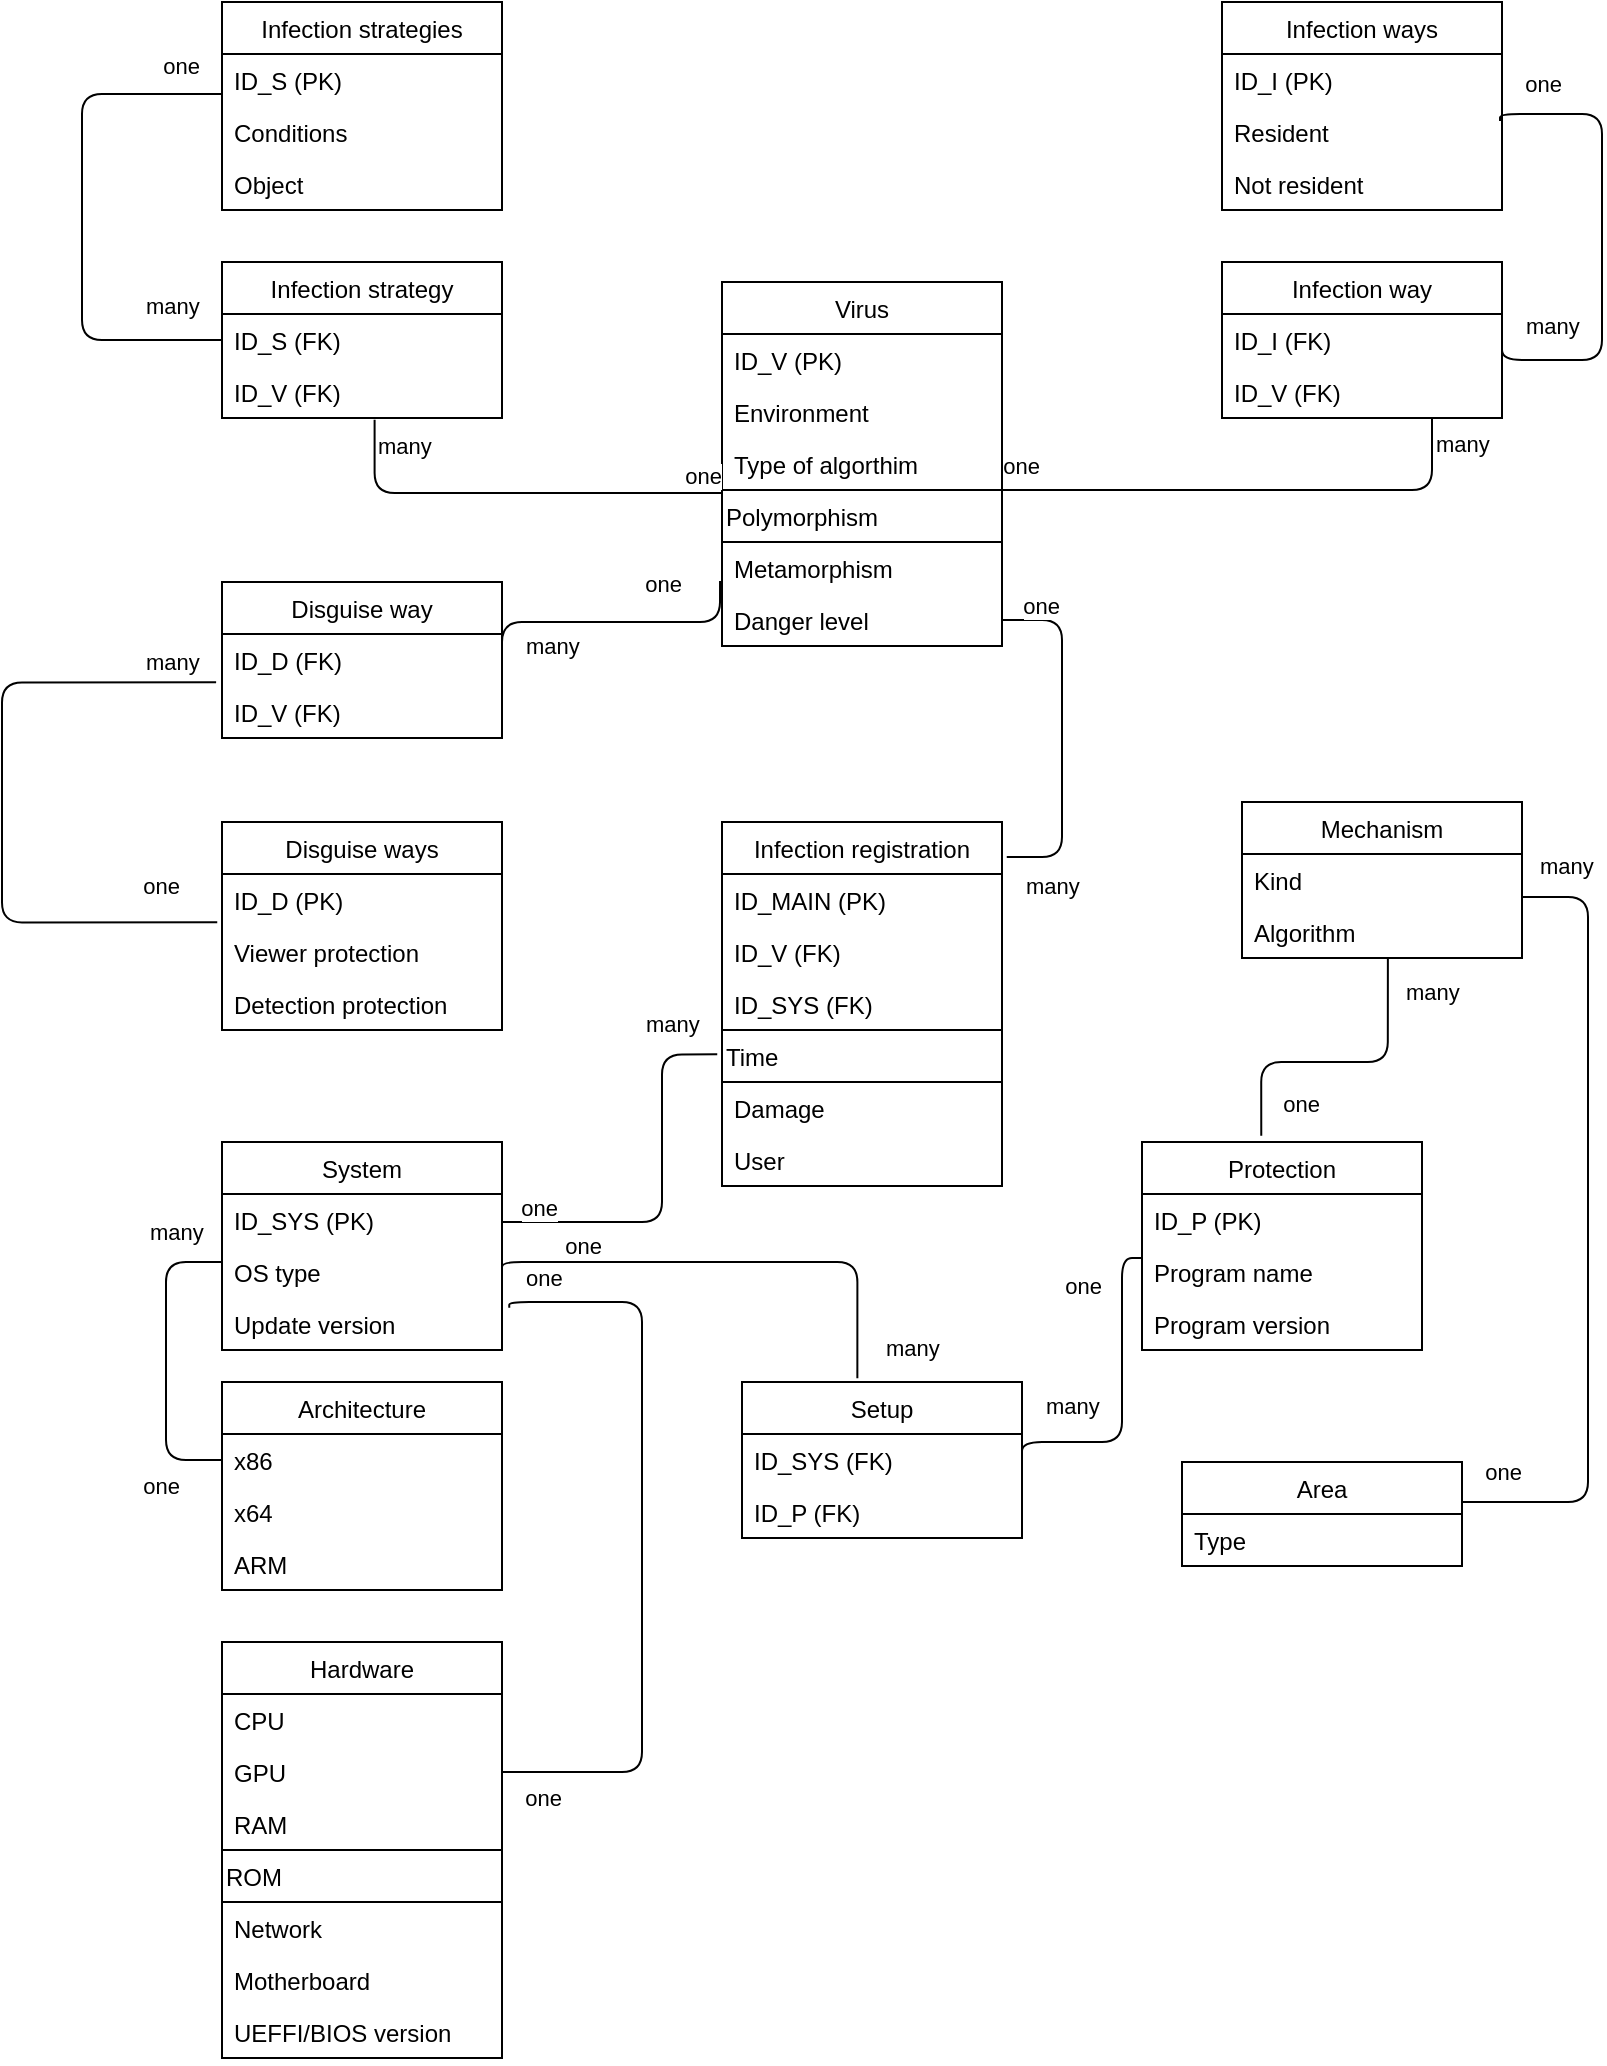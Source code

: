 <mxfile version="14.4.3" type="github">
  <diagram name="Page-1" id="efa7a0a1-bf9b-a30e-e6df-94a7791c09e9">
    <mxGraphModel dx="1730" dy="967" grid="1" gridSize="10" guides="1" tooltips="1" connect="1" arrows="1" fold="1" page="1" pageScale="1" pageWidth="826" pageHeight="1169" background="#ffffff" math="0" shadow="0">
      <root>
        <mxCell id="0" />
        <mxCell id="1" parent="0" />
        <mxCell id="V5x3GfwoTtwcRLhxdQHw-114" value="Virus" style="swimlane;fontStyle=0;childLayout=stackLayout;horizontal=1;startSize=26;fillColor=none;horizontalStack=0;resizeParent=1;resizeParentMax=0;resizeLast=0;collapsible=1;marginBottom=0;" vertex="1" parent="1">
          <mxGeometry x="370" y="250" width="140" height="182" as="geometry">
            <mxRectangle x="370" y="250" width="60" height="26" as="alternateBounds" />
          </mxGeometry>
        </mxCell>
        <mxCell id="V5x3GfwoTtwcRLhxdQHw-115" value="ID_V (PK)" style="text;strokeColor=none;fillColor=none;align=left;verticalAlign=top;spacingLeft=4;spacingRight=4;overflow=hidden;rotatable=0;points=[[0,0.5],[1,0.5]];portConstraint=eastwest;" vertex="1" parent="V5x3GfwoTtwcRLhxdQHw-114">
          <mxGeometry y="26" width="140" height="26" as="geometry" />
        </mxCell>
        <mxCell id="V5x3GfwoTtwcRLhxdQHw-116" value="Environment" style="text;strokeColor=none;fillColor=none;align=left;verticalAlign=top;spacingLeft=4;spacingRight=4;overflow=hidden;rotatable=0;points=[[0,0.5],[1,0.5]];portConstraint=eastwest;" vertex="1" parent="V5x3GfwoTtwcRLhxdQHw-114">
          <mxGeometry y="52" width="140" height="26" as="geometry" />
        </mxCell>
        <mxCell id="V5x3GfwoTtwcRLhxdQHw-117" value="Type of algorthim" style="text;strokeColor=none;fillColor=none;align=left;verticalAlign=top;spacingLeft=4;spacingRight=4;overflow=hidden;rotatable=0;points=[[0,0.5],[1,0.5]];portConstraint=eastwest;" vertex="1" parent="V5x3GfwoTtwcRLhxdQHw-114">
          <mxGeometry y="78" width="140" height="26" as="geometry" />
        </mxCell>
        <mxCell id="V5x3GfwoTtwcRLhxdQHw-142" value="Polymorphism" style="swimlane;fontStyle=0;childLayout=stackLayout;horizontal=1;startSize=26;fillColor=none;horizontalStack=0;resizeParent=1;resizeParentMax=0;resizeLast=0;collapsible=1;marginBottom=0;align=left;verticalAlign=top;spacingRight=4;" vertex="1" parent="V5x3GfwoTtwcRLhxdQHw-114">
          <mxGeometry y="104" width="140" height="78" as="geometry" />
        </mxCell>
        <mxCell id="V5x3GfwoTtwcRLhxdQHw-143" value="Metamorphism" style="text;strokeColor=none;fillColor=none;align=left;verticalAlign=top;spacingLeft=4;spacingRight=4;overflow=hidden;rotatable=0;points=[[0,0.5],[1,0.5]];portConstraint=eastwest;" vertex="1" parent="V5x3GfwoTtwcRLhxdQHw-142">
          <mxGeometry y="26" width="140" height="26" as="geometry" />
        </mxCell>
        <mxCell id="V5x3GfwoTtwcRLhxdQHw-145" value="Danger level" style="text;strokeColor=none;fillColor=none;align=left;verticalAlign=top;spacingLeft=4;spacingRight=4;overflow=hidden;rotatable=0;points=[[0,0.5],[1,0.5]];portConstraint=eastwest;" vertex="1" parent="V5x3GfwoTtwcRLhxdQHw-142">
          <mxGeometry y="52" width="140" height="26" as="geometry" />
        </mxCell>
        <mxCell id="V5x3GfwoTtwcRLhxdQHw-118" value="Infection strategies" style="swimlane;fontStyle=0;childLayout=stackLayout;horizontal=1;startSize=26;fillColor=none;horizontalStack=0;resizeParent=1;resizeParentMax=0;resizeLast=0;collapsible=1;marginBottom=0;" vertex="1" parent="1">
          <mxGeometry x="120" y="110" width="140" height="104" as="geometry" />
        </mxCell>
        <mxCell id="V5x3GfwoTtwcRLhxdQHw-119" value="ID_S (PK)" style="text;strokeColor=none;fillColor=none;align=left;verticalAlign=top;spacingLeft=4;spacingRight=4;overflow=hidden;rotatable=0;points=[[0,0.5],[1,0.5]];portConstraint=eastwest;" vertex="1" parent="V5x3GfwoTtwcRLhxdQHw-118">
          <mxGeometry y="26" width="140" height="26" as="geometry" />
        </mxCell>
        <mxCell id="V5x3GfwoTtwcRLhxdQHw-120" value="Conditions" style="text;strokeColor=none;fillColor=none;align=left;verticalAlign=top;spacingLeft=4;spacingRight=4;overflow=hidden;rotatable=0;points=[[0,0.5],[1,0.5]];portConstraint=eastwest;" vertex="1" parent="V5x3GfwoTtwcRLhxdQHw-118">
          <mxGeometry y="52" width="140" height="26" as="geometry" />
        </mxCell>
        <mxCell id="V5x3GfwoTtwcRLhxdQHw-121" value="Object" style="text;strokeColor=none;fillColor=none;align=left;verticalAlign=top;spacingLeft=4;spacingRight=4;overflow=hidden;rotatable=0;points=[[0,0.5],[1,0.5]];portConstraint=eastwest;" vertex="1" parent="V5x3GfwoTtwcRLhxdQHw-118">
          <mxGeometry y="78" width="140" height="26" as="geometry" />
        </mxCell>
        <mxCell id="V5x3GfwoTtwcRLhxdQHw-122" value="Infection strategy" style="swimlane;fontStyle=0;childLayout=stackLayout;horizontal=1;startSize=26;fillColor=none;horizontalStack=0;resizeParent=1;resizeParentMax=0;resizeLast=0;collapsible=1;marginBottom=0;" vertex="1" parent="1">
          <mxGeometry x="120" y="240" width="140" height="78" as="geometry" />
        </mxCell>
        <mxCell id="V5x3GfwoTtwcRLhxdQHw-123" value="ID_S (FK)" style="text;strokeColor=none;fillColor=none;align=left;verticalAlign=top;spacingLeft=4;spacingRight=4;overflow=hidden;rotatable=0;points=[[0,0.5],[1,0.5]];portConstraint=eastwest;" vertex="1" parent="V5x3GfwoTtwcRLhxdQHw-122">
          <mxGeometry y="26" width="140" height="26" as="geometry" />
        </mxCell>
        <mxCell id="V5x3GfwoTtwcRLhxdQHw-124" value="ID_V (FK)" style="text;strokeColor=none;fillColor=none;align=left;verticalAlign=top;spacingLeft=4;spacingRight=4;overflow=hidden;rotatable=0;points=[[0,0.5],[1,0.5]];portConstraint=eastwest;" vertex="1" parent="V5x3GfwoTtwcRLhxdQHw-122">
          <mxGeometry y="52" width="140" height="26" as="geometry" />
        </mxCell>
        <mxCell id="V5x3GfwoTtwcRLhxdQHw-126" value="Infection ways" style="swimlane;fontStyle=0;childLayout=stackLayout;horizontal=1;startSize=26;fillColor=none;horizontalStack=0;resizeParent=1;resizeParentMax=0;resizeLast=0;collapsible=1;marginBottom=0;" vertex="1" parent="1">
          <mxGeometry x="620" y="110" width="140" height="104" as="geometry" />
        </mxCell>
        <mxCell id="V5x3GfwoTtwcRLhxdQHw-127" value="ID_I (PK)" style="text;strokeColor=none;fillColor=none;align=left;verticalAlign=top;spacingLeft=4;spacingRight=4;overflow=hidden;rotatable=0;points=[[0,0.5],[1,0.5]];portConstraint=eastwest;" vertex="1" parent="V5x3GfwoTtwcRLhxdQHw-126">
          <mxGeometry y="26" width="140" height="26" as="geometry" />
        </mxCell>
        <mxCell id="V5x3GfwoTtwcRLhxdQHw-128" value="Resident" style="text;strokeColor=none;fillColor=none;align=left;verticalAlign=top;spacingLeft=4;spacingRight=4;overflow=hidden;rotatable=0;points=[[0,0.5],[1,0.5]];portConstraint=eastwest;" vertex="1" parent="V5x3GfwoTtwcRLhxdQHw-126">
          <mxGeometry y="52" width="140" height="26" as="geometry" />
        </mxCell>
        <mxCell id="V5x3GfwoTtwcRLhxdQHw-129" value="Not resident" style="text;strokeColor=none;fillColor=none;align=left;verticalAlign=top;spacingLeft=4;spacingRight=4;overflow=hidden;rotatable=0;points=[[0,0.5],[1,0.5]];portConstraint=eastwest;" vertex="1" parent="V5x3GfwoTtwcRLhxdQHw-126">
          <mxGeometry y="78" width="140" height="26" as="geometry" />
        </mxCell>
        <mxCell id="V5x3GfwoTtwcRLhxdQHw-134" value="Infection way" style="swimlane;fontStyle=0;childLayout=stackLayout;horizontal=1;startSize=26;fillColor=none;horizontalStack=0;resizeParent=1;resizeParentMax=0;resizeLast=0;collapsible=1;marginBottom=0;" vertex="1" parent="1">
          <mxGeometry x="620" y="240" width="140" height="78" as="geometry" />
        </mxCell>
        <mxCell id="V5x3GfwoTtwcRLhxdQHw-135" value="ID_I (FK)" style="text;strokeColor=none;fillColor=none;align=left;verticalAlign=top;spacingLeft=4;spacingRight=4;overflow=hidden;rotatable=0;points=[[0,0.5],[1,0.5]];portConstraint=eastwest;" vertex="1" parent="V5x3GfwoTtwcRLhxdQHw-134">
          <mxGeometry y="26" width="140" height="26" as="geometry" />
        </mxCell>
        <mxCell id="V5x3GfwoTtwcRLhxdQHw-136" value="ID_V (FK)" style="text;strokeColor=none;fillColor=none;align=left;verticalAlign=top;spacingLeft=4;spacingRight=4;overflow=hidden;rotatable=0;points=[[0,0.5],[1,0.5]];portConstraint=eastwest;" vertex="1" parent="V5x3GfwoTtwcRLhxdQHw-134">
          <mxGeometry y="52" width="140" height="26" as="geometry" />
        </mxCell>
        <mxCell id="V5x3GfwoTtwcRLhxdQHw-147" value="" style="endArrow=none;html=1;edgeStyle=orthogonalEdgeStyle;strokeColor=#000000;exitX=0.545;exitY=1.032;exitDx=0;exitDy=0;exitPerimeter=0;entryX=0.002;entryY=1.058;entryDx=0;entryDy=0;entryPerimeter=0;" edge="1" parent="1" source="V5x3GfwoTtwcRLhxdQHw-124" target="V5x3GfwoTtwcRLhxdQHw-117">
          <mxGeometry relative="1" as="geometry">
            <mxPoint x="170" y="360" as="sourcePoint" />
            <mxPoint x="330" y="360" as="targetPoint" />
          </mxGeometry>
        </mxCell>
        <mxCell id="V5x3GfwoTtwcRLhxdQHw-148" value="many" style="edgeLabel;resizable=0;html=1;align=left;verticalAlign=bottom;" connectable="0" vertex="1" parent="V5x3GfwoTtwcRLhxdQHw-147">
          <mxGeometry x="-1" relative="1" as="geometry">
            <mxPoint y="21.17" as="offset" />
          </mxGeometry>
        </mxCell>
        <mxCell id="V5x3GfwoTtwcRLhxdQHw-149" value="one" style="edgeLabel;resizable=0;html=1;align=right;verticalAlign=bottom;" connectable="0" vertex="1" parent="V5x3GfwoTtwcRLhxdQHw-147">
          <mxGeometry x="1" relative="1" as="geometry" />
        </mxCell>
        <mxCell id="V5x3GfwoTtwcRLhxdQHw-151" value="" style="endArrow=none;html=1;edgeStyle=orthogonalEdgeStyle;strokeColor=#000000;exitX=0.75;exitY=1;exitDx=0;exitDy=0;entryX=1;entryY=0;entryDx=0;entryDy=0;" edge="1" parent="1" source="V5x3GfwoTtwcRLhxdQHw-134" target="V5x3GfwoTtwcRLhxdQHw-142">
          <mxGeometry relative="1" as="geometry">
            <mxPoint x="580" y="400.002" as="sourcePoint" />
            <mxPoint x="753.98" y="436.678" as="targetPoint" />
            <Array as="points">
              <mxPoint x="725" y="354" />
            </Array>
          </mxGeometry>
        </mxCell>
        <mxCell id="V5x3GfwoTtwcRLhxdQHw-152" value="many" style="edgeLabel;resizable=0;html=1;align=left;verticalAlign=bottom;" connectable="0" vertex="1" parent="V5x3GfwoTtwcRLhxdQHw-151">
          <mxGeometry x="-1" relative="1" as="geometry">
            <mxPoint y="21.17" as="offset" />
          </mxGeometry>
        </mxCell>
        <mxCell id="V5x3GfwoTtwcRLhxdQHw-153" value="one" style="edgeLabel;resizable=0;html=1;align=right;verticalAlign=bottom;" connectable="0" vertex="1" parent="V5x3GfwoTtwcRLhxdQHw-151">
          <mxGeometry x="1" relative="1" as="geometry">
            <mxPoint x="19.83" y="-4" as="offset" />
          </mxGeometry>
        </mxCell>
        <mxCell id="V5x3GfwoTtwcRLhxdQHw-154" value="" style="endArrow=none;html=1;edgeStyle=orthogonalEdgeStyle;strokeColor=#000000;exitX=0;exitY=0.5;exitDx=0;exitDy=0;" edge="1" parent="1" source="V5x3GfwoTtwcRLhxdQHw-123" target="V5x3GfwoTtwcRLhxdQHw-119">
          <mxGeometry relative="1" as="geometry">
            <mxPoint x="206.3" y="328.832" as="sourcePoint" />
            <mxPoint x="380.28" y="365.508" as="targetPoint" />
            <Array as="points">
              <mxPoint x="50" y="279" />
              <mxPoint x="50" y="156" />
            </Array>
          </mxGeometry>
        </mxCell>
        <mxCell id="V5x3GfwoTtwcRLhxdQHw-155" value="many" style="edgeLabel;resizable=0;html=1;align=left;verticalAlign=bottom;" connectable="0" vertex="1" parent="V5x3GfwoTtwcRLhxdQHw-154">
          <mxGeometry x="-1" relative="1" as="geometry">
            <mxPoint x="-40" y="-9" as="offset" />
          </mxGeometry>
        </mxCell>
        <mxCell id="V5x3GfwoTtwcRLhxdQHw-156" value="one" style="edgeLabel;resizable=0;html=1;align=right;verticalAlign=bottom;" connectable="0" vertex="1" parent="V5x3GfwoTtwcRLhxdQHw-154">
          <mxGeometry x="1" relative="1" as="geometry">
            <mxPoint x="-10.33" y="-6" as="offset" />
          </mxGeometry>
        </mxCell>
        <mxCell id="V5x3GfwoTtwcRLhxdQHw-157" value="" style="endArrow=none;html=1;edgeStyle=orthogonalEdgeStyle;strokeColor=#000000;exitX=1;exitY=0.5;exitDx=0;exitDy=0;entryX=0.993;entryY=0.288;entryDx=0;entryDy=0;entryPerimeter=0;" edge="1" parent="1" source="V5x3GfwoTtwcRLhxdQHw-135" target="V5x3GfwoTtwcRLhxdQHw-128">
          <mxGeometry relative="1" as="geometry">
            <mxPoint x="840" y="289" as="sourcePoint" />
            <mxPoint x="840" y="166" as="targetPoint" />
            <Array as="points">
              <mxPoint x="760" y="289" />
              <mxPoint x="810" y="289" />
              <mxPoint x="810" y="166" />
              <mxPoint x="759" y="166" />
            </Array>
          </mxGeometry>
        </mxCell>
        <mxCell id="V5x3GfwoTtwcRLhxdQHw-158" value="many" style="edgeLabel;resizable=0;html=1;align=left;verticalAlign=bottom;" connectable="0" vertex="1" parent="V5x3GfwoTtwcRLhxdQHw-157">
          <mxGeometry x="-1" relative="1" as="geometry">
            <mxPoint x="10" y="1" as="offset" />
          </mxGeometry>
        </mxCell>
        <mxCell id="V5x3GfwoTtwcRLhxdQHw-159" value="one" style="edgeLabel;resizable=0;html=1;align=right;verticalAlign=bottom;" connectable="0" vertex="1" parent="V5x3GfwoTtwcRLhxdQHw-157">
          <mxGeometry x="1" relative="1" as="geometry">
            <mxPoint x="30.98" y="-9.5" as="offset" />
          </mxGeometry>
        </mxCell>
        <mxCell id="V5x3GfwoTtwcRLhxdQHw-160" value="Disguise way" style="swimlane;fontStyle=0;childLayout=stackLayout;horizontal=1;startSize=26;fillColor=none;horizontalStack=0;resizeParent=1;resizeParentMax=0;resizeLast=0;collapsible=1;marginBottom=0;" vertex="1" parent="1">
          <mxGeometry x="120" y="400" width="140" height="78" as="geometry" />
        </mxCell>
        <mxCell id="V5x3GfwoTtwcRLhxdQHw-161" value="ID_D (FK)" style="text;strokeColor=none;fillColor=none;align=left;verticalAlign=top;spacingLeft=4;spacingRight=4;overflow=hidden;rotatable=0;points=[[0,0.5],[1,0.5]];portConstraint=eastwest;" vertex="1" parent="V5x3GfwoTtwcRLhxdQHw-160">
          <mxGeometry y="26" width="140" height="26" as="geometry" />
        </mxCell>
        <mxCell id="V5x3GfwoTtwcRLhxdQHw-162" value="ID_V (FK)" style="text;strokeColor=none;fillColor=none;align=left;verticalAlign=top;spacingLeft=4;spacingRight=4;overflow=hidden;rotatable=0;points=[[0,0.5],[1,0.5]];portConstraint=eastwest;" vertex="1" parent="V5x3GfwoTtwcRLhxdQHw-160">
          <mxGeometry y="52" width="140" height="26" as="geometry" />
        </mxCell>
        <mxCell id="V5x3GfwoTtwcRLhxdQHw-163" value="Disguise ways" style="swimlane;fontStyle=0;childLayout=stackLayout;horizontal=1;startSize=26;fillColor=none;horizontalStack=0;resizeParent=1;resizeParentMax=0;resizeLast=0;collapsible=1;marginBottom=0;" vertex="1" parent="1">
          <mxGeometry x="120" y="520" width="140" height="104" as="geometry" />
        </mxCell>
        <mxCell id="V5x3GfwoTtwcRLhxdQHw-164" value="ID_D (PK)" style="text;strokeColor=none;fillColor=none;align=left;verticalAlign=top;spacingLeft=4;spacingRight=4;overflow=hidden;rotatable=0;points=[[0,0.5],[1,0.5]];portConstraint=eastwest;" vertex="1" parent="V5x3GfwoTtwcRLhxdQHw-163">
          <mxGeometry y="26" width="140" height="26" as="geometry" />
        </mxCell>
        <mxCell id="V5x3GfwoTtwcRLhxdQHw-165" value="Viewer protection" style="text;strokeColor=none;fillColor=none;align=left;verticalAlign=top;spacingLeft=4;spacingRight=4;overflow=hidden;rotatable=0;points=[[0,0.5],[1,0.5]];portConstraint=eastwest;" vertex="1" parent="V5x3GfwoTtwcRLhxdQHw-163">
          <mxGeometry y="52" width="140" height="26" as="geometry" />
        </mxCell>
        <mxCell id="V5x3GfwoTtwcRLhxdQHw-166" value="Detection protection" style="text;strokeColor=none;fillColor=none;align=left;verticalAlign=top;spacingLeft=4;spacingRight=4;overflow=hidden;rotatable=0;points=[[0,0.5],[1,0.5]];portConstraint=eastwest;" vertex="1" parent="V5x3GfwoTtwcRLhxdQHw-163">
          <mxGeometry y="78" width="140" height="26" as="geometry" />
        </mxCell>
        <mxCell id="V5x3GfwoTtwcRLhxdQHw-167" value="" style="endArrow=none;html=1;edgeStyle=orthogonalEdgeStyle;strokeColor=#000000;exitX=0.545;exitY=1.032;exitDx=0;exitDy=0;exitPerimeter=0;entryX=-0.007;entryY=0.75;entryDx=0;entryDy=0;entryPerimeter=0;" edge="1" parent="1" target="V5x3GfwoTtwcRLhxdQHw-143">
          <mxGeometry relative="1" as="geometry">
            <mxPoint x="260.0" y="441.322" as="sourcePoint" />
            <mxPoint x="433.98" y="477.998" as="targetPoint" />
            <Array as="points">
              <mxPoint x="260" y="420" />
              <mxPoint x="369" y="420" />
            </Array>
          </mxGeometry>
        </mxCell>
        <mxCell id="V5x3GfwoTtwcRLhxdQHw-168" value="many" style="edgeLabel;resizable=0;html=1;align=left;verticalAlign=bottom;" connectable="0" vertex="1" parent="V5x3GfwoTtwcRLhxdQHw-167">
          <mxGeometry x="-1" relative="1" as="geometry">
            <mxPoint x="10" y="-1.32" as="offset" />
          </mxGeometry>
        </mxCell>
        <mxCell id="V5x3GfwoTtwcRLhxdQHw-169" value="one" style="edgeLabel;resizable=0;html=1;align=right;verticalAlign=bottom;" connectable="0" vertex="1" parent="V5x3GfwoTtwcRLhxdQHw-167">
          <mxGeometry x="1" relative="1" as="geometry">
            <mxPoint x="-19.02" y="10.51" as="offset" />
          </mxGeometry>
        </mxCell>
        <mxCell id="V5x3GfwoTtwcRLhxdQHw-170" value="" style="endArrow=none;html=1;edgeStyle=orthogonalEdgeStyle;strokeColor=#000000;exitX=-0.021;exitY=-0.071;exitDx=0;exitDy=0;exitPerimeter=0;entryX=-0.017;entryY=-0.071;entryDx=0;entryDy=0;entryPerimeter=0;" edge="1" parent="1" source="V5x3GfwoTtwcRLhxdQHw-162" target="V5x3GfwoTtwcRLhxdQHw-165">
          <mxGeometry relative="1" as="geometry">
            <mxPoint x="10" y="521.822" as="sourcePoint" />
            <mxPoint x="119.02" y="480" as="targetPoint" />
            <Array as="points">
              <mxPoint x="10" y="450" />
              <mxPoint x="10" y="570" />
            </Array>
          </mxGeometry>
        </mxCell>
        <mxCell id="V5x3GfwoTtwcRLhxdQHw-171" value="many" style="edgeLabel;resizable=0;html=1;align=left;verticalAlign=bottom;" connectable="0" vertex="1" parent="V5x3GfwoTtwcRLhxdQHw-170">
          <mxGeometry x="-1" relative="1" as="geometry">
            <mxPoint x="-37.06" y="-1.32" as="offset" />
          </mxGeometry>
        </mxCell>
        <mxCell id="V5x3GfwoTtwcRLhxdQHw-172" value="one" style="edgeLabel;resizable=0;html=1;align=right;verticalAlign=bottom;" connectable="0" vertex="1" parent="V5x3GfwoTtwcRLhxdQHw-170">
          <mxGeometry x="1" relative="1" as="geometry">
            <mxPoint x="-17.94" y="-10.15" as="offset" />
          </mxGeometry>
        </mxCell>
        <mxCell id="V5x3GfwoTtwcRLhxdQHw-173" value="Infection registration" style="swimlane;fontStyle=0;childLayout=stackLayout;horizontal=1;startSize=26;fillColor=none;horizontalStack=0;resizeParent=1;resizeParentMax=0;resizeLast=0;collapsible=1;marginBottom=0;align=center;" vertex="1" parent="1">
          <mxGeometry x="370" y="520" width="140" height="182" as="geometry" />
        </mxCell>
        <mxCell id="V5x3GfwoTtwcRLhxdQHw-174" value="ID_MAIN (PK)" style="text;strokeColor=none;fillColor=none;align=left;verticalAlign=top;spacingLeft=4;spacingRight=4;overflow=hidden;rotatable=0;points=[[0,0.5],[1,0.5]];portConstraint=eastwest;" vertex="1" parent="V5x3GfwoTtwcRLhxdQHw-173">
          <mxGeometry y="26" width="140" height="26" as="geometry" />
        </mxCell>
        <mxCell id="V5x3GfwoTtwcRLhxdQHw-175" value="ID_V (FK)" style="text;strokeColor=none;fillColor=none;align=left;verticalAlign=top;spacingLeft=4;spacingRight=4;overflow=hidden;rotatable=0;points=[[0,0.5],[1,0.5]];portConstraint=eastwest;" vertex="1" parent="V5x3GfwoTtwcRLhxdQHw-173">
          <mxGeometry y="52" width="140" height="26" as="geometry" />
        </mxCell>
        <mxCell id="V5x3GfwoTtwcRLhxdQHw-176" value="ID_SYS (FK)" style="text;strokeColor=none;fillColor=none;align=left;verticalAlign=top;spacingLeft=4;spacingRight=4;overflow=hidden;rotatable=0;points=[[0,0.5],[1,0.5]];portConstraint=eastwest;" vertex="1" parent="V5x3GfwoTtwcRLhxdQHw-173">
          <mxGeometry y="78" width="140" height="26" as="geometry" />
        </mxCell>
        <mxCell id="V5x3GfwoTtwcRLhxdQHw-177" value="Time" style="swimlane;fontStyle=0;childLayout=stackLayout;horizontal=1;startSize=26;fillColor=none;horizontalStack=0;resizeParent=1;resizeParentMax=0;resizeLast=0;collapsible=1;marginBottom=0;align=left;" vertex="1" parent="V5x3GfwoTtwcRLhxdQHw-173">
          <mxGeometry y="104" width="140" height="78" as="geometry" />
        </mxCell>
        <mxCell id="V5x3GfwoTtwcRLhxdQHw-178" value="Damage" style="text;strokeColor=none;fillColor=none;align=left;verticalAlign=top;spacingLeft=4;spacingRight=4;overflow=hidden;rotatable=0;points=[[0,0.5],[1,0.5]];portConstraint=eastwest;" vertex="1" parent="V5x3GfwoTtwcRLhxdQHw-177">
          <mxGeometry y="26" width="140" height="26" as="geometry" />
        </mxCell>
        <mxCell id="V5x3GfwoTtwcRLhxdQHw-179" value="User" style="text;strokeColor=none;fillColor=none;align=left;verticalAlign=top;spacingLeft=4;spacingRight=4;overflow=hidden;rotatable=0;points=[[0,0.5],[1,0.5]];portConstraint=eastwest;" vertex="1" parent="V5x3GfwoTtwcRLhxdQHw-177">
          <mxGeometry y="52" width="140" height="26" as="geometry" />
        </mxCell>
        <mxCell id="V5x3GfwoTtwcRLhxdQHw-181" value="" style="endArrow=none;html=1;edgeStyle=orthogonalEdgeStyle;strokeColor=#000000;entryX=1;entryY=0.5;entryDx=0;entryDy=0;exitX=1.017;exitY=0.096;exitDx=0;exitDy=0;exitPerimeter=0;" edge="1" parent="1" source="V5x3GfwoTtwcRLhxdQHw-173" target="V5x3GfwoTtwcRLhxdQHw-145">
          <mxGeometry relative="1" as="geometry">
            <mxPoint x="460" y="510" as="sourcePoint" />
            <mxPoint x="441" y="430" as="targetPoint" />
            <Array as="points">
              <mxPoint x="540" y="538" />
              <mxPoint x="540" y="419" />
            </Array>
          </mxGeometry>
        </mxCell>
        <mxCell id="V5x3GfwoTtwcRLhxdQHw-182" value="many" style="edgeLabel;resizable=0;html=1;align=left;verticalAlign=bottom;" connectable="0" vertex="1" parent="V5x3GfwoTtwcRLhxdQHw-181">
          <mxGeometry x="-1" relative="1" as="geometry">
            <mxPoint x="7.62" y="22.53" as="offset" />
          </mxGeometry>
        </mxCell>
        <mxCell id="V5x3GfwoTtwcRLhxdQHw-183" value="one" style="edgeLabel;resizable=0;html=1;align=right;verticalAlign=bottom;" connectable="0" vertex="1" parent="V5x3GfwoTtwcRLhxdQHw-181">
          <mxGeometry x="1" relative="1" as="geometry">
            <mxPoint x="29.02" y="1.0" as="offset" />
          </mxGeometry>
        </mxCell>
        <mxCell id="V5x3GfwoTtwcRLhxdQHw-185" value="System" style="swimlane;fontStyle=0;childLayout=stackLayout;horizontal=1;startSize=26;fillColor=none;horizontalStack=0;resizeParent=1;resizeParentMax=0;resizeLast=0;collapsible=1;marginBottom=0;align=center;" vertex="1" parent="1">
          <mxGeometry x="120" y="680" width="140" height="104" as="geometry" />
        </mxCell>
        <mxCell id="V5x3GfwoTtwcRLhxdQHw-186" value="ID_SYS (PK)" style="text;strokeColor=none;fillColor=none;align=left;verticalAlign=top;spacingLeft=4;spacingRight=4;overflow=hidden;rotatable=0;points=[[0,0.5],[1,0.5]];portConstraint=eastwest;" vertex="1" parent="V5x3GfwoTtwcRLhxdQHw-185">
          <mxGeometry y="26" width="140" height="26" as="geometry" />
        </mxCell>
        <mxCell id="V5x3GfwoTtwcRLhxdQHw-187" value="OS type" style="text;strokeColor=none;fillColor=none;align=left;verticalAlign=top;spacingLeft=4;spacingRight=4;overflow=hidden;rotatable=0;points=[[0,0.5],[1,0.5]];portConstraint=eastwest;" vertex="1" parent="V5x3GfwoTtwcRLhxdQHw-185">
          <mxGeometry y="52" width="140" height="26" as="geometry" />
        </mxCell>
        <mxCell id="V5x3GfwoTtwcRLhxdQHw-188" value="Update version" style="text;strokeColor=none;fillColor=none;align=left;verticalAlign=top;spacingLeft=4;spacingRight=4;overflow=hidden;rotatable=0;points=[[0,0.5],[1,0.5]];portConstraint=eastwest;" vertex="1" parent="V5x3GfwoTtwcRLhxdQHw-185">
          <mxGeometry y="78" width="140" height="26" as="geometry" />
        </mxCell>
        <mxCell id="V5x3GfwoTtwcRLhxdQHw-189" value="" style="endArrow=none;html=1;edgeStyle=orthogonalEdgeStyle;strokeColor=#000000;entryX=1;entryY=0.5;entryDx=0;entryDy=0;exitX=-0.017;exitY=0.156;exitDx=0;exitDy=0;exitPerimeter=0;" edge="1" parent="1" source="V5x3GfwoTtwcRLhxdQHw-177">
          <mxGeometry relative="1" as="geometry">
            <mxPoint x="262.38" y="838.472" as="sourcePoint" />
            <mxPoint x="260" y="720.0" as="targetPoint" />
            <Array as="points">
              <mxPoint x="340" y="636" />
              <mxPoint x="340" y="720" />
            </Array>
          </mxGeometry>
        </mxCell>
        <mxCell id="V5x3GfwoTtwcRLhxdQHw-190" value="many" style="edgeLabel;resizable=0;html=1;align=left;verticalAlign=bottom;" connectable="0" vertex="1" parent="V5x3GfwoTtwcRLhxdQHw-189">
          <mxGeometry x="-1" relative="1" as="geometry">
            <mxPoint x="-37.62" y="-6.17" as="offset" />
          </mxGeometry>
        </mxCell>
        <mxCell id="V5x3GfwoTtwcRLhxdQHw-191" value="one" style="edgeLabel;resizable=0;html=1;align=right;verticalAlign=bottom;" connectable="0" vertex="1" parent="V5x3GfwoTtwcRLhxdQHw-189">
          <mxGeometry x="1" relative="1" as="geometry">
            <mxPoint x="29.02" y="1.0" as="offset" />
          </mxGeometry>
        </mxCell>
        <mxCell id="V5x3GfwoTtwcRLhxdQHw-195" value="Architecture" style="swimlane;fontStyle=0;childLayout=stackLayout;horizontal=1;startSize=26;fillColor=none;horizontalStack=0;resizeParent=1;resizeParentMax=0;resizeLast=0;collapsible=1;marginBottom=0;align=center;" vertex="1" parent="1">
          <mxGeometry x="120" y="800" width="140" height="104" as="geometry" />
        </mxCell>
        <mxCell id="V5x3GfwoTtwcRLhxdQHw-196" value="x86" style="text;strokeColor=none;fillColor=none;align=left;verticalAlign=top;spacingLeft=4;spacingRight=4;overflow=hidden;rotatable=0;points=[[0,0.5],[1,0.5]];portConstraint=eastwest;" vertex="1" parent="V5x3GfwoTtwcRLhxdQHw-195">
          <mxGeometry y="26" width="140" height="26" as="geometry" />
        </mxCell>
        <mxCell id="V5x3GfwoTtwcRLhxdQHw-197" value="x64" style="text;strokeColor=none;fillColor=none;align=left;verticalAlign=top;spacingLeft=4;spacingRight=4;overflow=hidden;rotatable=0;points=[[0,0.5],[1,0.5]];portConstraint=eastwest;" vertex="1" parent="V5x3GfwoTtwcRLhxdQHw-195">
          <mxGeometry y="52" width="140" height="26" as="geometry" />
        </mxCell>
        <mxCell id="V5x3GfwoTtwcRLhxdQHw-198" value="ARM" style="text;strokeColor=none;fillColor=none;align=left;verticalAlign=top;spacingLeft=4;spacingRight=4;overflow=hidden;rotatable=0;points=[[0,0.5],[1,0.5]];portConstraint=eastwest;" vertex="1" parent="V5x3GfwoTtwcRLhxdQHw-195">
          <mxGeometry y="78" width="140" height="26" as="geometry" />
        </mxCell>
        <mxCell id="V5x3GfwoTtwcRLhxdQHw-199" value="Hardware" style="swimlane;fontStyle=0;childLayout=stackLayout;horizontal=1;startSize=26;fillColor=none;horizontalStack=0;resizeParent=1;resizeParentMax=0;resizeLast=0;collapsible=1;marginBottom=0;align=center;" vertex="1" parent="1">
          <mxGeometry x="120" y="930" width="140" height="104" as="geometry" />
        </mxCell>
        <mxCell id="V5x3GfwoTtwcRLhxdQHw-200" value="CPU" style="text;strokeColor=none;fillColor=none;align=left;verticalAlign=top;spacingLeft=4;spacingRight=4;overflow=hidden;rotatable=0;points=[[0,0.5],[1,0.5]];portConstraint=eastwest;" vertex="1" parent="V5x3GfwoTtwcRLhxdQHw-199">
          <mxGeometry y="26" width="140" height="26" as="geometry" />
        </mxCell>
        <mxCell id="V5x3GfwoTtwcRLhxdQHw-201" value="GPU" style="text;strokeColor=none;fillColor=none;align=left;verticalAlign=top;spacingLeft=4;spacingRight=4;overflow=hidden;rotatable=0;points=[[0,0.5],[1,0.5]];portConstraint=eastwest;" vertex="1" parent="V5x3GfwoTtwcRLhxdQHw-199">
          <mxGeometry y="52" width="140" height="26" as="geometry" />
        </mxCell>
        <mxCell id="V5x3GfwoTtwcRLhxdQHw-202" value="RAM" style="text;strokeColor=none;fillColor=none;align=left;verticalAlign=top;spacingLeft=4;spacingRight=4;overflow=hidden;rotatable=0;points=[[0,0.5],[1,0.5]];portConstraint=eastwest;" vertex="1" parent="V5x3GfwoTtwcRLhxdQHw-199">
          <mxGeometry y="78" width="140" height="26" as="geometry" />
        </mxCell>
        <mxCell id="V5x3GfwoTtwcRLhxdQHw-203" value="" style="endArrow=none;html=1;edgeStyle=orthogonalEdgeStyle;strokeColor=#000000;entryX=0;entryY=0.5;entryDx=0;entryDy=0;exitX=-0.017;exitY=0.156;exitDx=0;exitDy=0;exitPerimeter=0;" edge="1" parent="1" target="V5x3GfwoTtwcRLhxdQHw-196">
          <mxGeometry relative="1" as="geometry">
            <mxPoint x="120.0" y="739.998" as="sourcePoint" />
            <mxPoint x="12.38" y="823.83" as="targetPoint" />
            <Array as="points">
              <mxPoint x="92" y="740" />
              <mxPoint x="92" y="839" />
            </Array>
          </mxGeometry>
        </mxCell>
        <mxCell id="V5x3GfwoTtwcRLhxdQHw-204" value="many" style="edgeLabel;resizable=0;html=1;align=left;verticalAlign=bottom;" connectable="0" vertex="1" parent="V5x3GfwoTtwcRLhxdQHw-203">
          <mxGeometry x="-1" relative="1" as="geometry">
            <mxPoint x="-37.62" y="-6.17" as="offset" />
          </mxGeometry>
        </mxCell>
        <mxCell id="V5x3GfwoTtwcRLhxdQHw-205" value="one" style="edgeLabel;resizable=0;html=1;align=right;verticalAlign=bottom;" connectable="0" vertex="1" parent="V5x3GfwoTtwcRLhxdQHw-203">
          <mxGeometry x="1" relative="1" as="geometry">
            <mxPoint x="-20" y="21" as="offset" />
          </mxGeometry>
        </mxCell>
        <mxCell id="V5x3GfwoTtwcRLhxdQHw-210" value="ROM" style="swimlane;fontStyle=0;childLayout=stackLayout;horizontal=1;startSize=26;fillColor=none;horizontalStack=0;resizeParent=1;resizeParentMax=0;resizeLast=0;collapsible=1;marginBottom=0;align=left;" vertex="1" parent="1">
          <mxGeometry x="120" y="1034" width="140" height="104" as="geometry" />
        </mxCell>
        <mxCell id="V5x3GfwoTtwcRLhxdQHw-211" value="Network" style="text;strokeColor=none;fillColor=none;align=left;verticalAlign=top;spacingLeft=4;spacingRight=4;overflow=hidden;rotatable=0;points=[[0,0.5],[1,0.5]];portConstraint=eastwest;" vertex="1" parent="V5x3GfwoTtwcRLhxdQHw-210">
          <mxGeometry y="26" width="140" height="26" as="geometry" />
        </mxCell>
        <mxCell id="V5x3GfwoTtwcRLhxdQHw-212" value="Motherboard" style="text;strokeColor=none;fillColor=none;align=left;verticalAlign=top;spacingLeft=4;spacingRight=4;overflow=hidden;rotatable=0;points=[[0,0.5],[1,0.5]];portConstraint=eastwest;" vertex="1" parent="V5x3GfwoTtwcRLhxdQHw-210">
          <mxGeometry y="52" width="140" height="26" as="geometry" />
        </mxCell>
        <mxCell id="V5x3GfwoTtwcRLhxdQHw-213" value="UEFFI/BIOS version" style="text;strokeColor=none;fillColor=none;align=left;verticalAlign=top;spacingLeft=4;spacingRight=4;overflow=hidden;rotatable=0;points=[[0,0.5],[1,0.5]];portConstraint=eastwest;" vertex="1" parent="V5x3GfwoTtwcRLhxdQHw-210">
          <mxGeometry y="78" width="140" height="26" as="geometry" />
        </mxCell>
        <mxCell id="V5x3GfwoTtwcRLhxdQHw-214" value="" style="endArrow=none;html=1;edgeStyle=orthogonalEdgeStyle;strokeColor=#000000;entryX=1;entryY=0.5;entryDx=0;entryDy=0;exitX=1.026;exitY=0.186;exitDx=0;exitDy=0;exitPerimeter=0;" edge="1" parent="1" source="V5x3GfwoTtwcRLhxdQHw-188" target="V5x3GfwoTtwcRLhxdQHw-201">
          <mxGeometry relative="1" as="geometry">
            <mxPoint x="358" y="759.998" as="sourcePoint" />
            <mxPoint x="358" y="859" as="targetPoint" />
            <Array as="points">
              <mxPoint x="264" y="760" />
              <mxPoint x="330" y="760" />
              <mxPoint x="330" y="995" />
            </Array>
          </mxGeometry>
        </mxCell>
        <mxCell id="V5x3GfwoTtwcRLhxdQHw-215" value="one" style="edgeLabel;resizable=0;html=1;align=left;verticalAlign=bottom;" connectable="0" vertex="1" parent="V5x3GfwoTtwcRLhxdQHw-214">
          <mxGeometry x="-1" relative="1" as="geometry">
            <mxPoint x="6.36" y="-6.17" as="offset" />
          </mxGeometry>
        </mxCell>
        <mxCell id="V5x3GfwoTtwcRLhxdQHw-216" value="one" style="edgeLabel;resizable=0;html=1;align=right;verticalAlign=bottom;" connectable="0" vertex="1" parent="V5x3GfwoTtwcRLhxdQHw-214">
          <mxGeometry x="1" relative="1" as="geometry">
            <mxPoint x="29.91" y="21" as="offset" />
          </mxGeometry>
        </mxCell>
        <mxCell id="V5x3GfwoTtwcRLhxdQHw-217" value="Protection" style="swimlane;fontStyle=0;childLayout=stackLayout;horizontal=1;startSize=26;fillColor=none;horizontalStack=0;resizeParent=1;resizeParentMax=0;resizeLast=0;collapsible=1;marginBottom=0;align=center;" vertex="1" parent="1">
          <mxGeometry x="580" y="680" width="140" height="104" as="geometry" />
        </mxCell>
        <mxCell id="V5x3GfwoTtwcRLhxdQHw-218" value="ID_P (PK)" style="text;strokeColor=none;fillColor=none;align=left;verticalAlign=top;spacingLeft=4;spacingRight=4;overflow=hidden;rotatable=0;points=[[0,0.5],[1,0.5]];portConstraint=eastwest;" vertex="1" parent="V5x3GfwoTtwcRLhxdQHw-217">
          <mxGeometry y="26" width="140" height="26" as="geometry" />
        </mxCell>
        <mxCell id="V5x3GfwoTtwcRLhxdQHw-219" value="Program name" style="text;strokeColor=none;fillColor=none;align=left;verticalAlign=top;spacingLeft=4;spacingRight=4;overflow=hidden;rotatable=0;points=[[0,0.5],[1,0.5]];portConstraint=eastwest;" vertex="1" parent="V5x3GfwoTtwcRLhxdQHw-217">
          <mxGeometry y="52" width="140" height="26" as="geometry" />
        </mxCell>
        <mxCell id="V5x3GfwoTtwcRLhxdQHw-220" value="Program version" style="text;strokeColor=none;fillColor=none;align=left;verticalAlign=top;spacingLeft=4;spacingRight=4;overflow=hidden;rotatable=0;points=[[0,0.5],[1,0.5]];portConstraint=eastwest;" vertex="1" parent="V5x3GfwoTtwcRLhxdQHw-217">
          <mxGeometry y="78" width="140" height="26" as="geometry" />
        </mxCell>
        <mxCell id="V5x3GfwoTtwcRLhxdQHw-221" value="Setup" style="swimlane;fontStyle=0;childLayout=stackLayout;horizontal=1;startSize=26;fillColor=none;horizontalStack=0;resizeParent=1;resizeParentMax=0;resizeLast=0;collapsible=1;marginBottom=0;align=center;" vertex="1" parent="1">
          <mxGeometry x="380" y="800" width="140" height="78" as="geometry" />
        </mxCell>
        <mxCell id="V5x3GfwoTtwcRLhxdQHw-222" value="ID_SYS (FK)" style="text;strokeColor=none;fillColor=none;align=left;verticalAlign=top;spacingLeft=4;spacingRight=4;overflow=hidden;rotatable=0;points=[[0,0.5],[1,0.5]];portConstraint=eastwest;" vertex="1" parent="V5x3GfwoTtwcRLhxdQHw-221">
          <mxGeometry y="26" width="140" height="26" as="geometry" />
        </mxCell>
        <mxCell id="V5x3GfwoTtwcRLhxdQHw-223" value="ID_P (FK)" style="text;strokeColor=none;fillColor=none;align=left;verticalAlign=top;spacingLeft=4;spacingRight=4;overflow=hidden;rotatable=0;points=[[0,0.5],[1,0.5]];portConstraint=eastwest;" vertex="1" parent="V5x3GfwoTtwcRLhxdQHw-221">
          <mxGeometry y="52" width="140" height="26" as="geometry" />
        </mxCell>
        <mxCell id="V5x3GfwoTtwcRLhxdQHw-225" value="" style="endArrow=none;html=1;edgeStyle=orthogonalEdgeStyle;strokeColor=#000000;entryX=1;entryY=0.5;entryDx=0;entryDy=0;exitX=0.412;exitY=-0.024;exitDx=0;exitDy=0;exitPerimeter=0;" edge="1" parent="1" source="V5x3GfwoTtwcRLhxdQHw-221" target="V5x3GfwoTtwcRLhxdQHw-187">
          <mxGeometry relative="1" as="geometry">
            <mxPoint x="377.62" y="646.168" as="sourcePoint" />
            <mxPoint x="270" y="730" as="targetPoint" />
            <Array as="points">
              <mxPoint x="438" y="740" />
              <mxPoint x="260" y="740" />
            </Array>
          </mxGeometry>
        </mxCell>
        <mxCell id="V5x3GfwoTtwcRLhxdQHw-226" value="many" style="edgeLabel;resizable=0;html=1;align=left;verticalAlign=bottom;" connectable="0" vertex="1" parent="V5x3GfwoTtwcRLhxdQHw-225">
          <mxGeometry x="-1" relative="1" as="geometry">
            <mxPoint x="12.32" y="-6.17" as="offset" />
          </mxGeometry>
        </mxCell>
        <mxCell id="V5x3GfwoTtwcRLhxdQHw-227" value="one" style="edgeLabel;resizable=0;html=1;align=right;verticalAlign=bottom;" connectable="0" vertex="1" parent="V5x3GfwoTtwcRLhxdQHw-225">
          <mxGeometry x="1" relative="1" as="geometry">
            <mxPoint x="50" y="-5.04" as="offset" />
          </mxGeometry>
        </mxCell>
        <mxCell id="V5x3GfwoTtwcRLhxdQHw-228" value="" style="endArrow=none;html=1;edgeStyle=orthogonalEdgeStyle;strokeColor=#000000;exitX=1;exitY=0.5;exitDx=0;exitDy=0;" edge="1" parent="1" source="V5x3GfwoTtwcRLhxdQHw-222">
          <mxGeometry relative="1" as="geometry">
            <mxPoint x="597.62" y="869.998" as="sourcePoint" />
            <mxPoint x="580" y="738" as="targetPoint" />
            <Array as="points">
              <mxPoint x="520" y="830" />
              <mxPoint x="570" y="830" />
              <mxPoint x="570" y="738" />
            </Array>
          </mxGeometry>
        </mxCell>
        <mxCell id="V5x3GfwoTtwcRLhxdQHw-229" value="many" style="edgeLabel;resizable=0;html=1;align=left;verticalAlign=bottom;" connectable="0" vertex="1" parent="V5x3GfwoTtwcRLhxdQHw-228">
          <mxGeometry x="-1" relative="1" as="geometry">
            <mxPoint x="10.0" y="-19.0" as="offset" />
          </mxGeometry>
        </mxCell>
        <mxCell id="V5x3GfwoTtwcRLhxdQHw-230" value="one" style="edgeLabel;resizable=0;html=1;align=right;verticalAlign=bottom;" connectable="0" vertex="1" parent="V5x3GfwoTtwcRLhxdQHw-228">
          <mxGeometry x="1" relative="1" as="geometry">
            <mxPoint x="-19.83" y="22" as="offset" />
          </mxGeometry>
        </mxCell>
        <mxCell id="V5x3GfwoTtwcRLhxdQHw-231" value="Mechanism" style="swimlane;fontStyle=0;childLayout=stackLayout;horizontal=1;startSize=26;fillColor=none;horizontalStack=0;resizeParent=1;resizeParentMax=0;resizeLast=0;collapsible=1;marginBottom=0;align=center;" vertex="1" parent="1">
          <mxGeometry x="630" y="510" width="140" height="78" as="geometry" />
        </mxCell>
        <mxCell id="V5x3GfwoTtwcRLhxdQHw-232" value="Kind" style="text;strokeColor=none;fillColor=none;align=left;verticalAlign=top;spacingLeft=4;spacingRight=4;overflow=hidden;rotatable=0;points=[[0,0.5],[1,0.5]];portConstraint=eastwest;" vertex="1" parent="V5x3GfwoTtwcRLhxdQHw-231">
          <mxGeometry y="26" width="140" height="26" as="geometry" />
        </mxCell>
        <mxCell id="V5x3GfwoTtwcRLhxdQHw-234" value="Algorithm" style="text;strokeColor=none;fillColor=none;align=left;verticalAlign=top;spacingLeft=4;spacingRight=4;overflow=hidden;rotatable=0;points=[[0,0.5],[1,0.5]];portConstraint=eastwest;" vertex="1" parent="V5x3GfwoTtwcRLhxdQHw-231">
          <mxGeometry y="52" width="140" height="26" as="geometry" />
        </mxCell>
        <mxCell id="V5x3GfwoTtwcRLhxdQHw-235" value="" style="endArrow=none;html=1;edgeStyle=orthogonalEdgeStyle;strokeColor=#000000;exitX=0.521;exitY=0.981;exitDx=0;exitDy=0;exitPerimeter=0;entryX=0.426;entryY=-0.03;entryDx=0;entryDy=0;entryPerimeter=0;" edge="1" parent="1" source="V5x3GfwoTtwcRLhxdQHw-234" target="V5x3GfwoTtwcRLhxdQHw-217">
          <mxGeometry relative="1" as="geometry">
            <mxPoint x="550" y="651" as="sourcePoint" />
            <mxPoint x="640" y="670" as="targetPoint" />
            <Array as="points">
              <mxPoint x="703" y="640" />
              <mxPoint x="640" y="640" />
            </Array>
          </mxGeometry>
        </mxCell>
        <mxCell id="V5x3GfwoTtwcRLhxdQHw-236" value="many" style="edgeLabel;resizable=0;html=1;align=left;verticalAlign=bottom;" connectable="0" vertex="1" parent="V5x3GfwoTtwcRLhxdQHw-235">
          <mxGeometry x="-1" relative="1" as="geometry">
            <mxPoint x="7.06" y="26.49" as="offset" />
          </mxGeometry>
        </mxCell>
        <mxCell id="V5x3GfwoTtwcRLhxdQHw-237" value="one" style="edgeLabel;resizable=0;html=1;align=right;verticalAlign=bottom;" connectable="0" vertex="1" parent="V5x3GfwoTtwcRLhxdQHw-235">
          <mxGeometry x="1" relative="1" as="geometry">
            <mxPoint x="30.36" y="-6.84" as="offset" />
          </mxGeometry>
        </mxCell>
        <mxCell id="V5x3GfwoTtwcRLhxdQHw-238" value="Area" style="swimlane;fontStyle=0;childLayout=stackLayout;horizontal=1;startSize=26;fillColor=none;horizontalStack=0;resizeParent=1;resizeParentMax=0;resizeLast=0;collapsible=1;marginBottom=0;align=center;" vertex="1" parent="1">
          <mxGeometry x="600" y="840" width="140" height="52" as="geometry" />
        </mxCell>
        <mxCell id="V5x3GfwoTtwcRLhxdQHw-239" value="Type" style="text;strokeColor=none;fillColor=none;align=left;verticalAlign=top;spacingLeft=4;spacingRight=4;overflow=hidden;rotatable=0;points=[[0,0.5],[1,0.5]];portConstraint=eastwest;" vertex="1" parent="V5x3GfwoTtwcRLhxdQHw-238">
          <mxGeometry y="26" width="140" height="26" as="geometry" />
        </mxCell>
        <mxCell id="V5x3GfwoTtwcRLhxdQHw-242" value="" style="endArrow=none;html=1;edgeStyle=orthogonalEdgeStyle;strokeColor=#000000;exitX=0.998;exitY=0.827;exitDx=0;exitDy=0;exitPerimeter=0;entryX=1;entryY=0.385;entryDx=0;entryDy=0;entryPerimeter=0;" edge="1" parent="1" source="V5x3GfwoTtwcRLhxdQHw-232" target="V5x3GfwoTtwcRLhxdQHw-238">
          <mxGeometry relative="1" as="geometry">
            <mxPoint x="803.36" y="590.626" as="sourcePoint" />
            <mxPoint x="740.06" y="680.0" as="targetPoint" />
            <Array as="points">
              <mxPoint x="803" y="558" />
              <mxPoint x="803" y="860" />
            </Array>
          </mxGeometry>
        </mxCell>
        <mxCell id="V5x3GfwoTtwcRLhxdQHw-243" value="many" style="edgeLabel;resizable=0;html=1;align=left;verticalAlign=bottom;" connectable="0" vertex="1" parent="V5x3GfwoTtwcRLhxdQHw-242">
          <mxGeometry x="-1" relative="1" as="geometry">
            <mxPoint x="7.06" y="-7.5" as="offset" />
          </mxGeometry>
        </mxCell>
        <mxCell id="V5x3GfwoTtwcRLhxdQHw-244" value="one" style="edgeLabel;resizable=0;html=1;align=right;verticalAlign=bottom;" connectable="0" vertex="1" parent="V5x3GfwoTtwcRLhxdQHw-242">
          <mxGeometry x="1" relative="1" as="geometry">
            <mxPoint x="30.36" y="-6.84" as="offset" />
          </mxGeometry>
        </mxCell>
      </root>
    </mxGraphModel>
  </diagram>
</mxfile>
